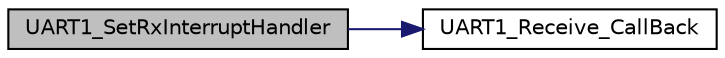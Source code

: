 digraph "UART1_SetRxInterruptHandler"
{
 // LATEX_PDF_SIZE
  edge [fontname="Helvetica",fontsize="10",labelfontname="Helvetica",labelfontsize="10"];
  node [fontname="Helvetica",fontsize="10",shape=record];
  rankdir="LR";
  Node1 [label="UART1_SetRxInterruptHandler",height=0.2,width=0.4,color="black", fillcolor="grey75", style="filled", fontcolor="black",tooltip=" "];
  Node1 -> Node2 [color="midnightblue",fontsize="10",style="solid",fontname="Helvetica"];
  Node2 [label="UART1_Receive_CallBack",height=0.2,width=0.4,color="black", fillcolor="white", style="filled",URL="$uart1_8h.html#a6f9531a262fcf20e717451d4176fbaac",tooltip=" "];
}
